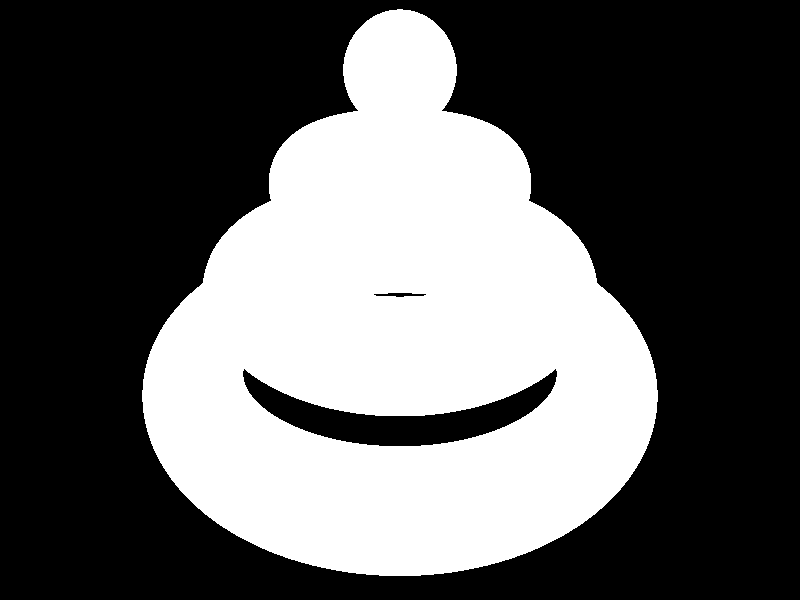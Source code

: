 /////////////////////////////////////////////
//
//     ~~ [ Tori ] ~~
//        version 1 out of 4
//
//  by Michael Scharrer
//  https://mscharrer.net
//
/////////////////////////////////////////////

#version 3.6;

camera{
 right x*image_width/image_height
 location <2,5,-11>
 look_at <0,-1.7,0>
}

light_source{
 <0,10,-10>
 color rgb <1,0,0>
}

light_source{
 <0,-10,-10>
 color rgb <0,1,0>
}

light_source{
 <-10,0,-10>
 color rgb <0,0,1>
}

torus{
  4.5,1
 pigment{ color rgbf <1,1,1,0.9> }
 finish{
  reflection 0.2
  refraction 1.0
  ior 1.5
  phong 1.0
 }
 translate <0,-3,0>
}

torus{
  3,1
 pigment{ color rgbf <1,1,1,0.9> }
 finish{
  reflection 0.2
  refraction 1.0
  ior 1.5
  phong 1.0
 }
 translate <0,-1,0>
}

torus{
  1.5,1
 pigment{ color rgbf <1,1,1,0.9> }
 finish{
  reflection 0.2
  refraction 1.0
  ior 1.5
  phong 1.0
 }
 translate <0,1,0>
}

sphere{
 <0,3,0> 1
 pigment{ color rgbf <1,1,1,0.9> }
  finish{
  reflection 0.2
  refraction 1.0
  ior 1.5
  phong 1.0
 }
}